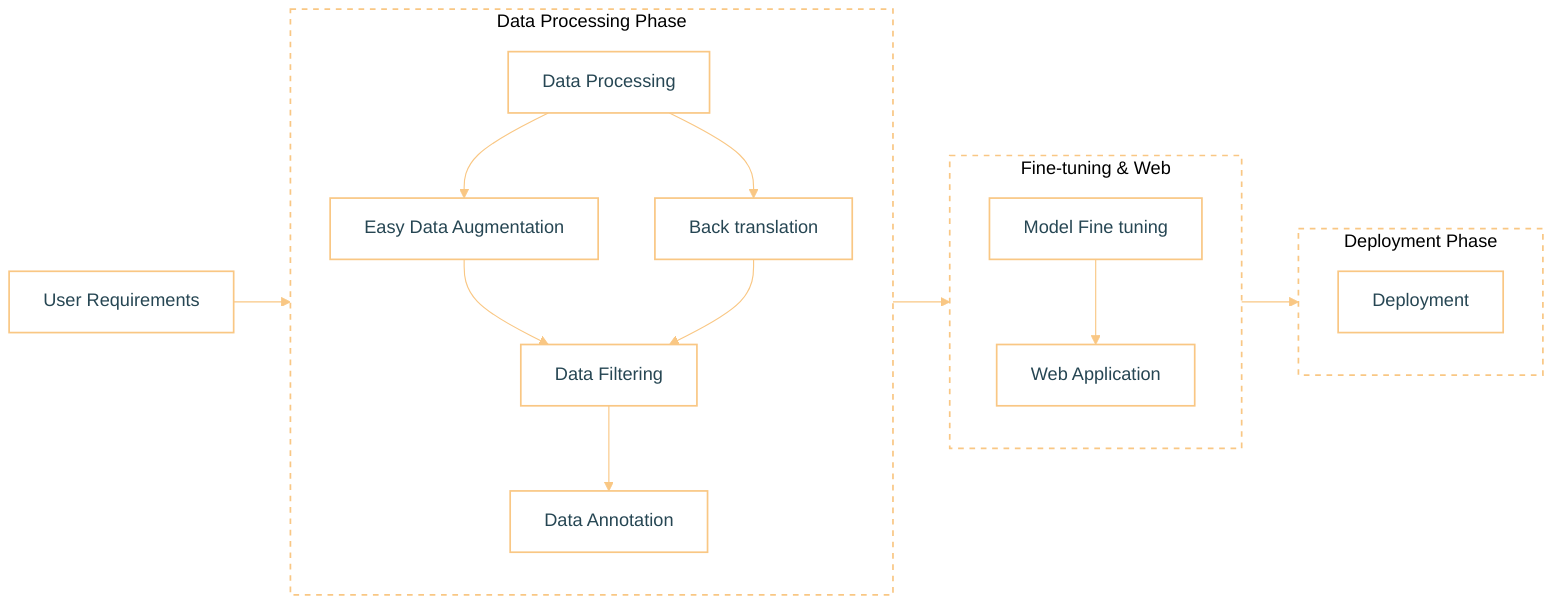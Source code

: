 %%{init: {
  'theme': 'base',
  'themeVariables': {
    'primaryColor': '#ffffff',
    'primaryTextColor': '#264653',
    'primaryBorderColor': '#f9c784',
    'lineColor': '#f9c784',
    'clusterBkg': 'transparent',
    'clusterBorder': 'transparent'
  }
}}%%
flowchart LR
    UserReq["User Requirements"] --> DataPhase
    
    subgraph DataPhase["Data Processing Phase"]
        DataProc["Data Processing"]
        EDA["Easy Data Augmentation"]
        BackTrans["Back translation"]
        DataFilter["Data Filtering"]
        DataAnno["Data Annotation"]
        
        DataProc --> EDA
        DataProc --> BackTrans
        EDA --> DataFilter
        BackTrans --> DataFilter
        DataFilter --> DataAnno
    end
    
    DataPhase --> ModelPhase
    
    subgraph ModelPhase["Fine-tuning & Web"]
        FineTune["Model Fine tuning"]
        WebApp["Web Application"]
        
        FineTune --> WebApp
    end
    
    ModelPhase --> DeployPhase
    
    subgraph DeployPhase["Deployment Phase"]
        Deployment["Deployment"]
    end
    
    classDef default fill:#ffffff,stroke:#f9c784,stroke-width:1.5px
    classDef dashed stroke:#f9c784,stroke-dasharray: 5 5,stroke-width:1.5px,fill:transparent
    class DataPhase,ModelPhase,DeployPhase dashed